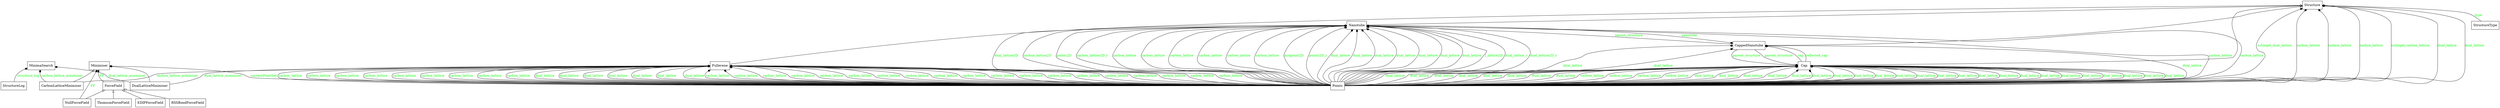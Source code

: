 digraph "classes_nanocap" {
charset="utf-8"
rankdir=BT
"0" [label="Cap", shape="record"];
"1" [label="CappedNanotube", shape="record"];
"2" [label="CarbonLatticeMinimiser", shape="record"];
"3" [label="DualLatticeMinimiser", shape="record"];
"4" [label="EDIPForceField", shape="record"];
"5" [label="ForceField", shape="record"];
"6" [label="Fullerene", shape="record"];
"7" [label="MinimaSearch", shape="record"];
"8" [label="Minimiser", shape="record"];
"9" [label="Nanotube", shape="record"];
"10" [label="NullForceField", shape="record"];
"11" [label="Points", shape="record"];
"12" [label="RSSBondForceField", shape="record"];
"13" [label="Structure", shape="record"];
"14" [label="StructureLog", shape="record"];
"15" [label="StructureType", shape="record"];
"16" [label="ThomsonForceField", shape="record"];
"0" -> "13" [arrowhead="empty", arrowtail="none"];
"1" -> "13" [arrowhead="empty", arrowtail="none"];
"2" -> "8" [arrowhead="empty", arrowtail="none"];
"3" -> "8" [arrowhead="empty", arrowtail="none"];
"4" -> "5" [arrowhead="empty", arrowtail="none"];
"6" -> "13" [arrowhead="empty", arrowtail="none"];
"9" -> "13" [arrowhead="empty", arrowtail="none"];
"10" -> "5" [arrowhead="empty", arrowtail="none"];
"12" -> "5" [arrowhead="empty", arrowtail="none"];
"16" -> "5" [arrowhead="empty", arrowtail="none"];
"0" -> "1" [arrowhead="diamond", arrowtail="none", fontcolor="green", label="cap", style="solid"];
"0" -> "1" [arrowhead="diamond", arrowtail="none", fontcolor="green", label="reflected_cap", style="solid"];
"1" -> "0" [arrowhead="diamond", arrowtail="none", fontcolor="green", label="parent_structure", style="solid"];
"1" -> "0" [arrowhead="diamond", arrowtail="none", fontcolor="green", label="parent_structure", style="solid"];
"1" -> "9" [arrowhead="diamond", arrowtail="none", fontcolor="green", label="parent_structure", style="solid"];
"2" -> "6" [arrowhead="diamond", arrowtail="none", fontcolor="green", label="carbon_lattice_minimiser", style="solid"];
"2" -> "7" [arrowhead="diamond", arrowtail="none", fontcolor="green", label="carbon_lattice_minimiser", style="solid"];
"3" -> "6" [arrowhead="diamond", arrowtail="none", fontcolor="green", label="dual_lattice_minimiser", style="solid"];
"3" -> "7" [arrowhead="diamond", arrowtail="none", fontcolor="green", label="dual_lattice_minimiser", style="solid"];
"5" -> "8" [arrowhead="diamond", arrowtail="none", fontcolor="green", label="FF", style="solid"];
"9" -> "1" [arrowhead="diamond", arrowtail="none", fontcolor="green", label="nanotube", style="solid"];
"10" -> "8" [arrowhead="diamond", arrowtail="none", fontcolor="green", label="FF", style="solid"];
"11" -> "0" [arrowhead="diamond", arrowtail="none", fontcolor="green", label="dual_lattice", style="solid"];
"11" -> "0" [arrowhead="diamond", arrowtail="none", fontcolor="green", label="dual_lattice", style="solid"];
"11" -> "0" [arrowhead="diamond", arrowtail="none", fontcolor="green", label="dual_lattice", style="solid"];
"11" -> "0" [arrowhead="diamond", arrowtail="none", fontcolor="green", label="dual_lattice", style="solid"];
"11" -> "0" [arrowhead="diamond", arrowtail="none", fontcolor="green", label="dual_lattice", style="solid"];
"11" -> "0" [arrowhead="diamond", arrowtail="none", fontcolor="green", label="dual_lattice", style="solid"];
"11" -> "0" [arrowhead="diamond", arrowtail="none", fontcolor="green", label="dual_lattice", style="solid"];
"11" -> "0" [arrowhead="diamond", arrowtail="none", fontcolor="green", label="dual_lattice", style="solid"];
"11" -> "0" [arrowhead="diamond", arrowtail="none", fontcolor="green", label="dual_lattice", style="solid"];
"11" -> "0" [arrowhead="diamond", arrowtail="none", fontcolor="green", label="dual_lattice", style="solid"];
"11" -> "0" [arrowhead="diamond", arrowtail="none", fontcolor="green", label="dual_lattice", style="solid"];
"11" -> "0" [arrowhead="diamond", arrowtail="none", fontcolor="green", label="dual_lattice", style="solid"];
"11" -> "0" [arrowhead="diamond", arrowtail="none", fontcolor="green", label="dual_lattice", style="solid"];
"11" -> "0" [arrowhead="diamond", arrowtail="none", fontcolor="green", label="dual_lattice", style="solid"];
"11" -> "0" [arrowhead="diamond", arrowtail="none", fontcolor="green", label="dual_lattice", style="solid"];
"11" -> "0" [arrowhead="diamond", arrowtail="none", fontcolor="green", label="dual_lattice", style="solid"];
"11" -> "0" [arrowhead="diamond", arrowtail="none", fontcolor="green", label="dual_lattice", style="solid"];
"11" -> "0" [arrowhead="diamond", arrowtail="none", fontcolor="green", label="dual_lattice", style="solid"];
"11" -> "0" [arrowhead="diamond", arrowtail="none", fontcolor="green", label="dual_lattice", style="solid"];
"11" -> "0" [arrowhead="diamond", arrowtail="none", fontcolor="green", label="dual_lattice", style="solid"];
"11" -> "0" [arrowhead="diamond", arrowtail="none", fontcolor="green", label="dual_lattice", style="solid"];
"11" -> "0" [arrowhead="diamond", arrowtail="none", fontcolor="green", label="dual_lattice", style="solid"];
"11" -> "0" [arrowhead="diamond", arrowtail="none", fontcolor="green", label="dual_lattice", style="solid"];
"11" -> "0" [arrowhead="diamond", arrowtail="none", fontcolor="green", label="dual_lattice", style="solid"];
"11" -> "0" [arrowhead="diamond", arrowtail="none", fontcolor="green", label="dual_lattice", style="solid"];
"11" -> "0" [arrowhead="diamond", arrowtail="none", fontcolor="green", label="dual_lattice", style="solid"];
"11" -> "0" [arrowhead="diamond", arrowtail="none", fontcolor="green", label="dual_lattice", style="solid"];
"11" -> "0" [arrowhead="diamond", arrowtail="none", fontcolor="green", label="dual_lattice", style="solid"];
"11" -> "0" [arrowhead="diamond", arrowtail="none", fontcolor="green", label="dual_lattice", style="solid"];
"11" -> "0" [arrowhead="diamond", arrowtail="none", fontcolor="green", label="dual_lattice", style="solid"];
"11" -> "0" [arrowhead="diamond", arrowtail="none", fontcolor="green", label="dual_lattice", style="solid"];
"11" -> "0" [arrowhead="diamond", arrowtail="none", fontcolor="green", label="carbon_lattice", style="solid"];
"11" -> "0" [arrowhead="diamond", arrowtail="none", fontcolor="green", label="carbon_lattice", style="solid"];
"11" -> "0" [arrowhead="diamond", arrowtail="none", fontcolor="green", label="carbon_lattice", style="solid"];
"11" -> "0" [arrowhead="diamond", arrowtail="none", fontcolor="green", label="carbon_lattice", style="solid"];
"11" -> "1" [arrowhead="diamond", arrowtail="none", fontcolor="green", label="dual_lattice", style="solid"];
"11" -> "1" [arrowhead="diamond", arrowtail="none", fontcolor="green", label="dual_lattice", style="solid"];
"11" -> "1" [arrowhead="diamond", arrowtail="none", fontcolor="green", label="dual_lattice", style="solid"];
"11" -> "6" [arrowhead="diamond", arrowtail="none", fontcolor="green", label="carbon_lattice", style="solid"];
"11" -> "6" [arrowhead="diamond", arrowtail="none", fontcolor="green", label="carbon_lattice", style="solid"];
"11" -> "6" [arrowhead="diamond", arrowtail="none", fontcolor="green", label="carbon_lattice", style="solid"];
"11" -> "6" [arrowhead="diamond", arrowtail="none", fontcolor="green", label="carbon_lattice", style="solid"];
"11" -> "6" [arrowhead="diamond", arrowtail="none", fontcolor="green", label="carbon_lattice", style="solid"];
"11" -> "6" [arrowhead="diamond", arrowtail="none", fontcolor="green", label="carbon_lattice", style="solid"];
"11" -> "6" [arrowhead="diamond", arrowtail="none", fontcolor="green", label="carbon_lattice", style="solid"];
"11" -> "6" [arrowhead="diamond", arrowtail="none", fontcolor="green", label="carbon_lattice", style="solid"];
"11" -> "6" [arrowhead="diamond", arrowtail="none", fontcolor="green", label="carbon_lattice", style="solid"];
"11" -> "6" [arrowhead="diamond", arrowtail="none", fontcolor="green", label="carbon_lattice", style="solid"];
"11" -> "6" [arrowhead="diamond", arrowtail="none", fontcolor="green", label="carbon_lattice", style="solid"];
"11" -> "6" [arrowhead="diamond", arrowtail="none", fontcolor="green", label="carbon_lattice", style="solid"];
"11" -> "6" [arrowhead="diamond", arrowtail="none", fontcolor="green", label="carbon_lattice", style="solid"];
"11" -> "6" [arrowhead="diamond", arrowtail="none", fontcolor="green", label="carbon_lattice", style="solid"];
"11" -> "6" [arrowhead="diamond", arrowtail="none", fontcolor="green", label="carbon_lattice", style="solid"];
"11" -> "6" [arrowhead="diamond", arrowtail="none", fontcolor="green", label="carbon_lattice", style="solid"];
"11" -> "6" [arrowhead="diamond", arrowtail="none", fontcolor="green", label="carbon_lattice", style="solid"];
"11" -> "6" [arrowhead="diamond", arrowtail="none", fontcolor="green", label="carbon_lattice", style="solid"];
"11" -> "6" [arrowhead="diamond", arrowtail="none", fontcolor="green", label="carbon_lattice", style="solid"];
"11" -> "6" [arrowhead="diamond", arrowtail="none", fontcolor="green", label="carbon_lattice", style="solid"];
"11" -> "6" [arrowhead="diamond", arrowtail="none", fontcolor="green", label="carbon_lattice", style="solid"];
"11" -> "6" [arrowhead="diamond", arrowtail="none", fontcolor="green", label="carbon_lattice", style="solid"];
"11" -> "6" [arrowhead="diamond", arrowtail="none", fontcolor="green", label="carbon_lattice", style="solid"];
"11" -> "6" [arrowhead="diamond", arrowtail="none", fontcolor="green", label="carbon_lattice", style="solid"];
"11" -> "6" [arrowhead="diamond", arrowtail="none", fontcolor="green", label="carbon_lattice", style="solid"];
"11" -> "6" [arrowhead="diamond", arrowtail="none", fontcolor="green", label="carbon_lattice", style="solid"];
"11" -> "6" [arrowhead="diamond", arrowtail="none", fontcolor="green", label="carbon_lattice", style="solid"];
"11" -> "6" [arrowhead="diamond", arrowtail="none", fontcolor="green", label="carbon_lattice", style="solid"];
"11" -> "6" [arrowhead="diamond", arrowtail="none", fontcolor="green", label="dual_lattice", style="solid"];
"11" -> "6" [arrowhead="diamond", arrowtail="none", fontcolor="green", label="dual_lattice", style="solid"];
"11" -> "6" [arrowhead="diamond", arrowtail="none", fontcolor="green", label="dual_lattice", style="solid"];
"11" -> "6" [arrowhead="diamond", arrowtail="none", fontcolor="green", label="dual_lattice", style="solid"];
"11" -> "6" [arrowhead="diamond", arrowtail="none", fontcolor="green", label="dual_lattice", style="solid"];
"11" -> "6" [arrowhead="diamond", arrowtail="none", fontcolor="green", label="dual_lattice", style="solid"];
"11" -> "6" [arrowhead="diamond", arrowtail="none", fontcolor="green", label="dual_lattice", style="solid"];
"11" -> "8" [arrowhead="diamond", arrowtail="none", fontcolor="green", label="currentPointSet", style="solid"];
"11" -> "9" [arrowhead="diamond", arrowtail="none", fontcolor="green", label="dual_lattice2D", style="solid"];
"11" -> "9" [arrowhead="diamond", arrowtail="none", fontcolor="green", label="carbon_lattice2D", style="solid"];
"11" -> "9" [arrowhead="diamond", arrowtail="none", fontcolor="green", label="points2D", style="solid"];
"11" -> "9" [arrowhead="diamond", arrowtail="none", fontcolor="green", label="carbon_lattice2D_r", style="solid"];
"11" -> "9" [arrowhead="diamond", arrowtail="none", fontcolor="green", label="carbon_lattice", style="solid"];
"11" -> "9" [arrowhead="diamond", arrowtail="none", fontcolor="green", label="carbon_lattice", style="solid"];
"11" -> "9" [arrowhead="diamond", arrowtail="none", fontcolor="green", label="carbon_lattice", style="solid"];
"11" -> "9" [arrowhead="diamond", arrowtail="none", fontcolor="green", label="carbon_lattice", style="solid"];
"11" -> "9" [arrowhead="diamond", arrowtail="none", fontcolor="green", label="carbon_lattice", style="solid"];
"11" -> "9" [arrowhead="diamond", arrowtail="none", fontcolor="green", label="carbon_lattice", style="solid"];
"11" -> "9" [arrowhead="diamond", arrowtail="none", fontcolor="green", label="carbon_lattice", style="solid"];
"11" -> "9" [arrowhead="diamond", arrowtail="none", fontcolor="green", label="carbon_lattice", style="solid"];
"11" -> "9" [arrowhead="diamond", arrowtail="none", fontcolor="green", label="midpoint2D", style="solid"];
"11" -> "9" [arrowhead="diamond", arrowtail="none", fontcolor="green", label="points2D_r", style="solid"];
"11" -> "9" [arrowhead="diamond", arrowtail="none", fontcolor="green", label="dual_lattice", style="solid"];
"11" -> "9" [arrowhead="diamond", arrowtail="none", fontcolor="green", label="dual_lattice", style="solid"];
"11" -> "9" [arrowhead="diamond", arrowtail="none", fontcolor="green", label="dual_lattice", style="solid"];
"11" -> "9" [arrowhead="diamond", arrowtail="none", fontcolor="green", label="dual_lattice", style="solid"];
"11" -> "9" [arrowhead="diamond", arrowtail="none", fontcolor="green", label="dual_lattice", style="solid"];
"11" -> "9" [arrowhead="diamond", arrowtail="none", fontcolor="green", label="dual_lattice", style="solid"];
"11" -> "9" [arrowhead="diamond", arrowtail="none", fontcolor="green", label="dual_lattice", style="solid"];
"11" -> "9" [arrowhead="diamond", arrowtail="none", fontcolor="green", label="i_lattice2D", style="solid"];
"11" -> "9" [arrowhead="diamond", arrowtail="none", fontcolor="green", label="dual_lattice_r", style="solid"];
"11" -> "9" [arrowhead="diamond", arrowtail="none", fontcolor="green", label="dual_lattice2D_r", style="solid"];
"11" -> "13" [arrowhead="diamond", arrowtail="none", fontcolor="green", label="schlegel_dual_lattice", style="solid"];
"11" -> "13" [arrowhead="diamond", arrowtail="none", fontcolor="green", label="carbon_lattice", style="solid"];
"11" -> "13" [arrowhead="diamond", arrowtail="none", fontcolor="green", label="carbon_lattice", style="solid"];
"11" -> "13" [arrowhead="diamond", arrowtail="none", fontcolor="green", label="carbon_lattice", style="solid"];
"11" -> "13" [arrowhead="diamond", arrowtail="none", fontcolor="green", label="schlegel_carbon_lattice", style="solid"];
"11" -> "13" [arrowhead="diamond", arrowtail="none", fontcolor="green", label="dual_lattice", style="solid"];
"11" -> "13" [arrowhead="diamond", arrowtail="none", fontcolor="green", label="dual_lattice", style="solid"];
"14" -> "7" [arrowhead="diamond", arrowtail="none", fontcolor="green", label="structure_log", style="solid"];
"15" -> "13" [arrowhead="diamond", arrowtail="none", fontcolor="green", label="type", style="solid"];
}

